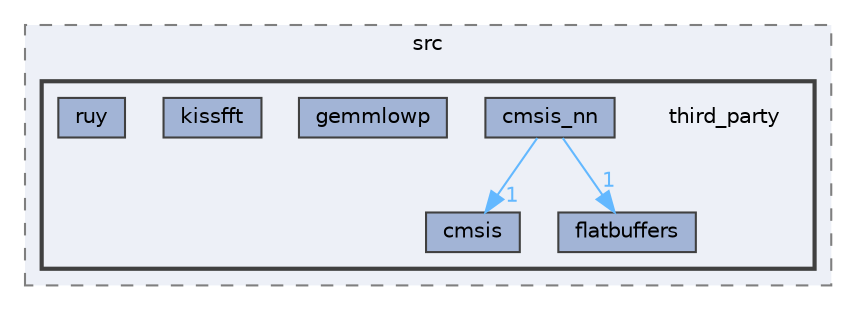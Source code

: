 digraph "Arduino/GetStartedWithMachineLearningOnArduino/tflite-micro-arduino-examples-main/src/third_party"
{
 // LATEX_PDF_SIZE
  bgcolor="transparent";
  edge [fontname=Helvetica,fontsize=10,labelfontname=Helvetica,labelfontsize=10];
  node [fontname=Helvetica,fontsize=10,shape=box,height=0.2,width=0.4];
  compound=true
  subgraph clusterdir_e866ddbbaec9cd84ea4c87a9de153242 {
    graph [ bgcolor="#edf0f7", pencolor="grey50", label="src", fontname=Helvetica,fontsize=10 style="filled,dashed", URL="dir_e866ddbbaec9cd84ea4c87a9de153242.html",tooltip=""]
  subgraph clusterdir_132e7ec5e48d289908f71c63bf9105bc {
    graph [ bgcolor="#edf0f7", pencolor="grey25", label="", fontname=Helvetica,fontsize=10 style="filled,bold", URL="dir_132e7ec5e48d289908f71c63bf9105bc.html",tooltip=""]
    dir_132e7ec5e48d289908f71c63bf9105bc [shape=plaintext, label="third_party"];
  dir_627954e3756dcb0c56d5a13ad9e06359 [label="cmsis", fillcolor="#a2b4d6", color="grey25", style="filled", URL="dir_627954e3756dcb0c56d5a13ad9e06359.html",tooltip=""];
  dir_7f76f6718c797a6b7c6b935a4bbf1a4e [label="cmsis_nn", fillcolor="#a2b4d6", color="grey25", style="filled", URL="dir_7f76f6718c797a6b7c6b935a4bbf1a4e.html",tooltip=""];
  dir_5c26b66e8d1556d2568654603e2a8a3a [label="flatbuffers", fillcolor="#a2b4d6", color="grey25", style="filled", URL="dir_5c26b66e8d1556d2568654603e2a8a3a.html",tooltip=""];
  dir_7d1ca4992107365029a4d95a551b80f1 [label="gemmlowp", fillcolor="#a2b4d6", color="grey25", style="filled", URL="dir_7d1ca4992107365029a4d95a551b80f1.html",tooltip=""];
  dir_19889fcda70b53dda142de871a6fb7a6 [label="kissfft", fillcolor="#a2b4d6", color="grey25", style="filled", URL="dir_19889fcda70b53dda142de871a6fb7a6.html",tooltip=""];
  dir_80f2a576f317d856016399142f1da54a [label="ruy", fillcolor="#a2b4d6", color="grey25", style="filled", URL="dir_80f2a576f317d856016399142f1da54a.html",tooltip=""];
  }
  }
  dir_7f76f6718c797a6b7c6b935a4bbf1a4e->dir_5c26b66e8d1556d2568654603e2a8a3a [headlabel="1", labeldistance=1.5 headhref="dir_000054_000112.html" href="dir_000054_000112.html" color="steelblue1" fontcolor="steelblue1"];
  dir_7f76f6718c797a6b7c6b935a4bbf1a4e->dir_627954e3756dcb0c56d5a13ad9e06359 [headlabel="1", labeldistance=1.5 headhref="dir_000054_000052.html" href="dir_000054_000052.html" color="steelblue1" fontcolor="steelblue1"];
}
